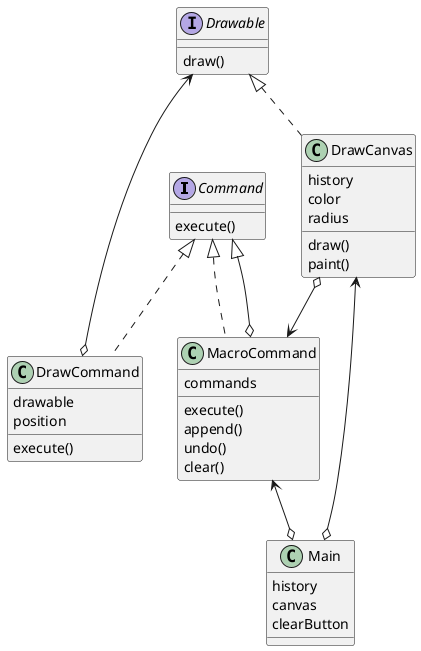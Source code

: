 @startuml

interface Command {
  execute()
}

class DrawCommand {
  drawable
  position
  execute()
}

class MacroCommand {
  commands
  execute()
  append()
  undo()
  clear()
}

interface Drawable {
  draw()
}

class DrawCanvas {
  history
  color
  radius
  draw()
  paint()
}

class Main {
  history
  canvas
  clearButton
}

Command <|.d. DrawCommand
Command <|.d. MacroCommand
Command <|-d-o MacroCommand
Drawable <-r-o DrawCommand
Drawable <|.d. DrawCanvas
MacroCommand <-u-o DrawCanvas
DrawCanvas <-d-o Main
MacroCommand <-d-o Main

@enduml